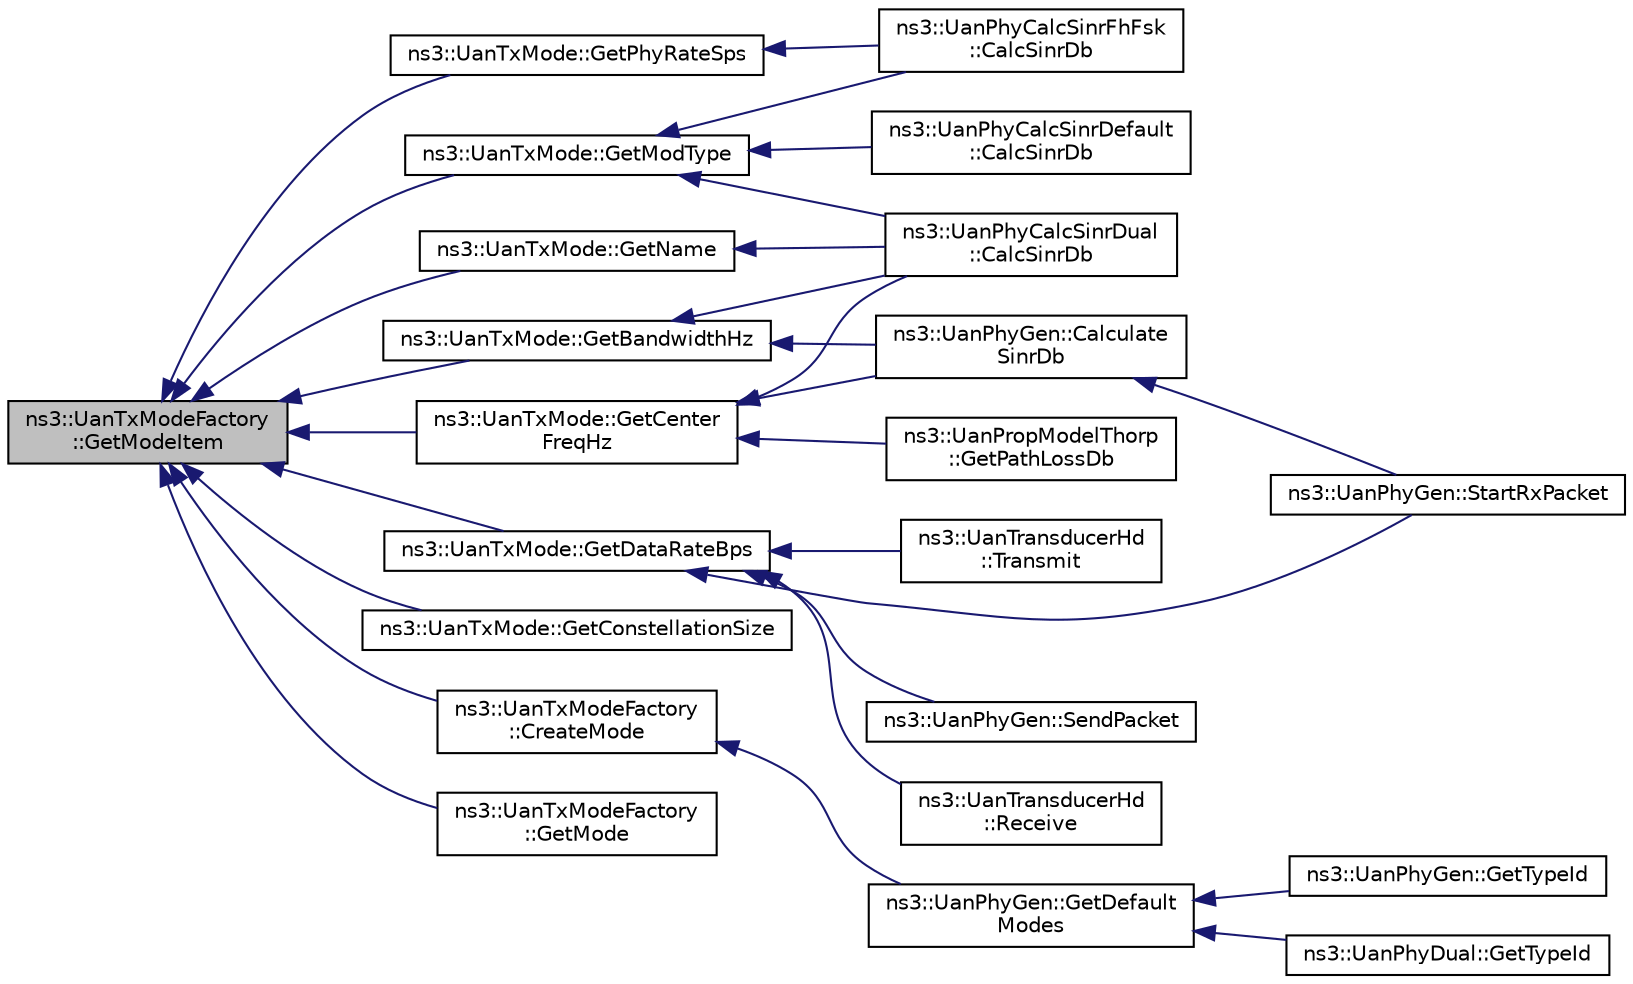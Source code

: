 digraph "ns3::UanTxModeFactory::GetModeItem"
{
  edge [fontname="Helvetica",fontsize="10",labelfontname="Helvetica",labelfontsize="10"];
  node [fontname="Helvetica",fontsize="10",shape=record];
  rankdir="LR";
  Node1 [label="ns3::UanTxModeFactory\l::GetModeItem",height=0.2,width=0.4,color="black", fillcolor="grey75", style="filled", fontcolor="black"];
  Node1 -> Node2 [dir="back",color="midnightblue",fontsize="10",style="solid"];
  Node2 [label="ns3::UanTxMode::GetModType",height=0.2,width=0.4,color="black", fillcolor="white", style="filled",URL="$da/d2d/classns3_1_1UanTxMode.html#ab6e4cc9a845e04c8ae2dc66911619c07"];
  Node2 -> Node3 [dir="back",color="midnightblue",fontsize="10",style="solid"];
  Node3 [label="ns3::UanPhyCalcSinrDual\l::CalcSinrDb",height=0.2,width=0.4,color="black", fillcolor="white", style="filled",URL="$d0/dcd/classns3_1_1UanPhyCalcSinrDual.html#a79c7ea15803777ba117f33eafec649b3"];
  Node2 -> Node4 [dir="back",color="midnightblue",fontsize="10",style="solid"];
  Node4 [label="ns3::UanPhyCalcSinrDefault\l::CalcSinrDb",height=0.2,width=0.4,color="black", fillcolor="white", style="filled",URL="$d8/d7c/classns3_1_1UanPhyCalcSinrDefault.html#ab31a349cd64cb9f09013b79580b67353"];
  Node2 -> Node5 [dir="back",color="midnightblue",fontsize="10",style="solid"];
  Node5 [label="ns3::UanPhyCalcSinrFhFsk\l::CalcSinrDb",height=0.2,width=0.4,color="black", fillcolor="white", style="filled",URL="$d4/d46/classns3_1_1UanPhyCalcSinrFhFsk.html#a6d728e7e7fa4c3ce682bae527d0c7db3"];
  Node1 -> Node6 [dir="back",color="midnightblue",fontsize="10",style="solid"];
  Node6 [label="ns3::UanTxMode::GetDataRateBps",height=0.2,width=0.4,color="black", fillcolor="white", style="filled",URL="$da/d2d/classns3_1_1UanTxMode.html#a4c6f412d81fc488d228a2cccbddc15b6"];
  Node6 -> Node7 [dir="back",color="midnightblue",fontsize="10",style="solid"];
  Node7 [label="ns3::UanPhyGen::SendPacket",height=0.2,width=0.4,color="black", fillcolor="white", style="filled",URL="$da/d4e/classns3_1_1UanPhyGen.html#a7a777fecd8c286f179e05f9708d65213"];
  Node6 -> Node8 [dir="back",color="midnightblue",fontsize="10",style="solid"];
  Node8 [label="ns3::UanPhyGen::StartRxPacket",height=0.2,width=0.4,color="black", fillcolor="white", style="filled",URL="$da/d4e/classns3_1_1UanPhyGen.html#a33d2cfb97710cff791b87ec7d864107b"];
  Node6 -> Node9 [dir="back",color="midnightblue",fontsize="10",style="solid"];
  Node9 [label="ns3::UanTransducerHd\l::Receive",height=0.2,width=0.4,color="black", fillcolor="white", style="filled",URL="$d6/d7a/classns3_1_1UanTransducerHd.html#ab0e2ca78a05c4495e8252f64e9906478"];
  Node6 -> Node10 [dir="back",color="midnightblue",fontsize="10",style="solid"];
  Node10 [label="ns3::UanTransducerHd\l::Transmit",height=0.2,width=0.4,color="black", fillcolor="white", style="filled",URL="$d6/d7a/classns3_1_1UanTransducerHd.html#a59d45284062693608322f87618525cd5"];
  Node1 -> Node11 [dir="back",color="midnightblue",fontsize="10",style="solid"];
  Node11 [label="ns3::UanTxMode::GetPhyRateSps",height=0.2,width=0.4,color="black", fillcolor="white", style="filled",URL="$da/d2d/classns3_1_1UanTxMode.html#aa831871a3990e6fc3aad0e62883e959c"];
  Node11 -> Node5 [dir="back",color="midnightblue",fontsize="10",style="solid"];
  Node1 -> Node12 [dir="back",color="midnightblue",fontsize="10",style="solid"];
  Node12 [label="ns3::UanTxMode::GetCenter\lFreqHz",height=0.2,width=0.4,color="black", fillcolor="white", style="filled",URL="$da/d2d/classns3_1_1UanTxMode.html#ad09294e9d6ddc7beb93265824f69e159"];
  Node12 -> Node3 [dir="back",color="midnightblue",fontsize="10",style="solid"];
  Node12 -> Node13 [dir="back",color="midnightblue",fontsize="10",style="solid"];
  Node13 [label="ns3::UanPhyGen::Calculate\lSinrDb",height=0.2,width=0.4,color="black", fillcolor="white", style="filled",URL="$da/d4e/classns3_1_1UanPhyGen.html#a8ee7b3cf1d4971c3b2ca718282bb238b"];
  Node13 -> Node8 [dir="back",color="midnightblue",fontsize="10",style="solid"];
  Node12 -> Node14 [dir="back",color="midnightblue",fontsize="10",style="solid"];
  Node14 [label="ns3::UanPropModelThorp\l::GetPathLossDb",height=0.2,width=0.4,color="black", fillcolor="white", style="filled",URL="$dd/d8e/classns3_1_1UanPropModelThorp.html#a5234a83f4289907a57afa9246e4e0f8b"];
  Node1 -> Node15 [dir="back",color="midnightblue",fontsize="10",style="solid"];
  Node15 [label="ns3::UanTxMode::GetBandwidthHz",height=0.2,width=0.4,color="black", fillcolor="white", style="filled",URL="$da/d2d/classns3_1_1UanTxMode.html#a6e50d9c2db47308fe73318bb960451f4"];
  Node15 -> Node3 [dir="back",color="midnightblue",fontsize="10",style="solid"];
  Node15 -> Node13 [dir="back",color="midnightblue",fontsize="10",style="solid"];
  Node1 -> Node16 [dir="back",color="midnightblue",fontsize="10",style="solid"];
  Node16 [label="ns3::UanTxMode::GetConstellationSize",height=0.2,width=0.4,color="black", fillcolor="white", style="filled",URL="$da/d2d/classns3_1_1UanTxMode.html#a21f85a8a0d2efda7333057792c788e47"];
  Node1 -> Node17 [dir="back",color="midnightblue",fontsize="10",style="solid"];
  Node17 [label="ns3::UanTxMode::GetName",height=0.2,width=0.4,color="black", fillcolor="white", style="filled",URL="$da/d2d/classns3_1_1UanTxMode.html#a3b1830fcb3bb3697ffc65b6f742d01be"];
  Node17 -> Node3 [dir="back",color="midnightblue",fontsize="10",style="solid"];
  Node1 -> Node18 [dir="back",color="midnightblue",fontsize="10",style="solid"];
  Node18 [label="ns3::UanTxModeFactory\l::CreateMode",height=0.2,width=0.4,color="black", fillcolor="white", style="filled",URL="$d3/dce/classns3_1_1UanTxModeFactory.html#a1dcaa49f3b408241596e49f860becfa2"];
  Node18 -> Node19 [dir="back",color="midnightblue",fontsize="10",style="solid"];
  Node19 [label="ns3::UanPhyGen::GetDefault\lModes",height=0.2,width=0.4,color="black", fillcolor="white", style="filled",URL="$da/d4e/classns3_1_1UanPhyGen.html#a6b3ea9cb37436baa774cd2c9e9852376"];
  Node19 -> Node20 [dir="back",color="midnightblue",fontsize="10",style="solid"];
  Node20 [label="ns3::UanPhyDual::GetTypeId",height=0.2,width=0.4,color="black", fillcolor="white", style="filled",URL="$dd/dfb/classns3_1_1UanPhyDual.html#a752fb11320bd10e9ae1d92561eb02bac"];
  Node19 -> Node21 [dir="back",color="midnightblue",fontsize="10",style="solid"];
  Node21 [label="ns3::UanPhyGen::GetTypeId",height=0.2,width=0.4,color="black", fillcolor="white", style="filled",URL="$da/d4e/classns3_1_1UanPhyGen.html#a94d147ce22f89c46d8699ccabee242df"];
  Node1 -> Node22 [dir="back",color="midnightblue",fontsize="10",style="solid"];
  Node22 [label="ns3::UanTxModeFactory\l::GetMode",height=0.2,width=0.4,color="black", fillcolor="white", style="filled",URL="$d3/dce/classns3_1_1UanTxModeFactory.html#a44c034e34dcd300019877009e66bbf21"];
}
